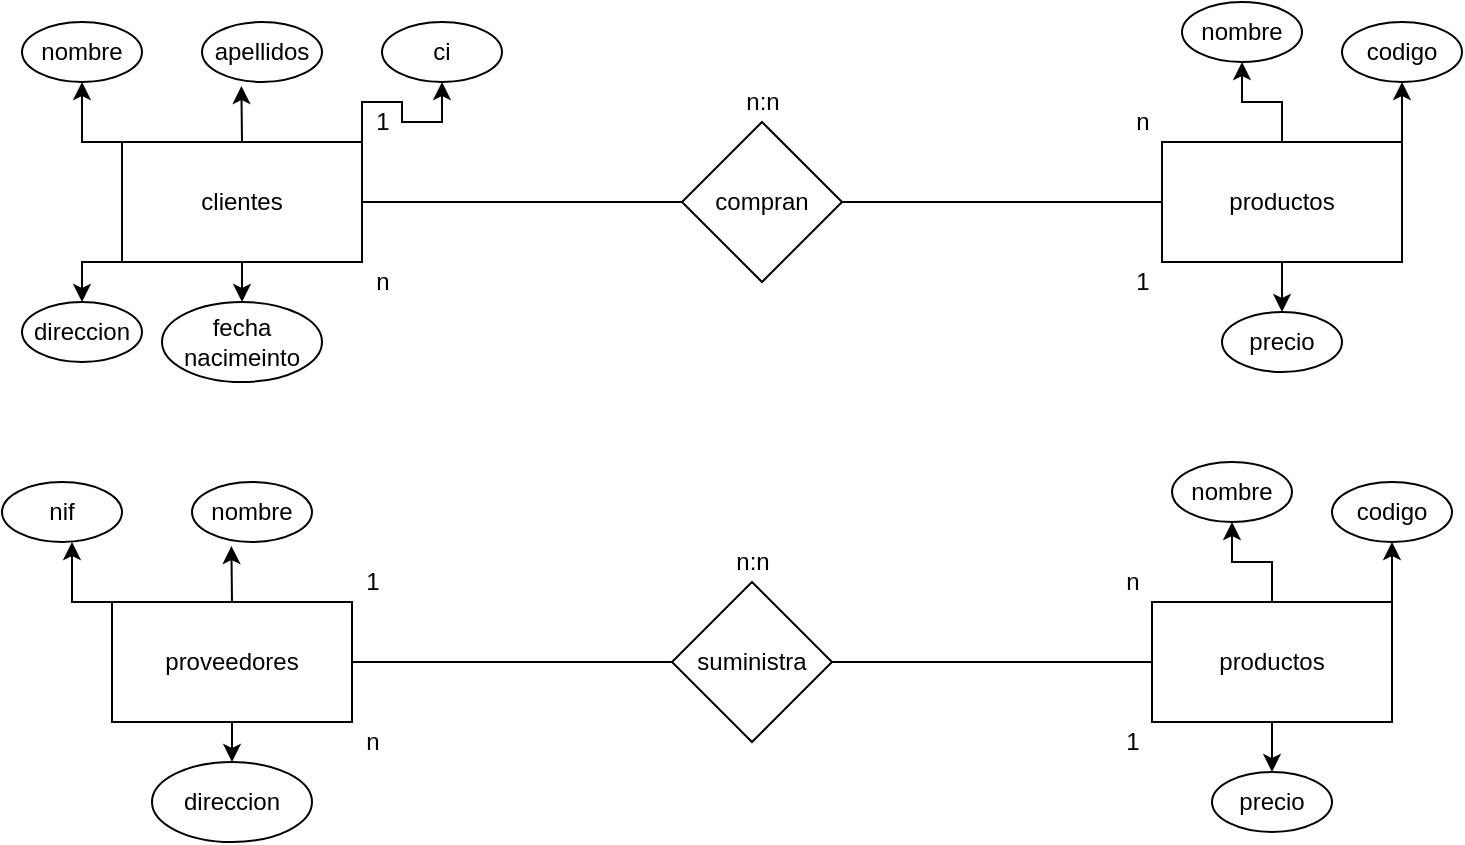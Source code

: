 <mxfile version="16.5.3" type="github">
  <diagram id="v9L-3eFqOb6WBXbbULfU" name="Page-1">
    <mxGraphModel dx="824" dy="927" grid="1" gridSize="10" guides="1" tooltips="1" connect="1" arrows="1" fold="1" page="1" pageScale="1" pageWidth="827" pageHeight="1169" math="0" shadow="0">
      <root>
        <mxCell id="0" />
        <mxCell id="1" parent="0" />
        <mxCell id="07mGFDLiJ6GKSLS7nXAo-1" value="compran" style="rhombus;whiteSpace=wrap;html=1;" parent="1" vertex="1">
          <mxGeometry x="340" y="150" width="80" height="80" as="geometry" />
        </mxCell>
        <mxCell id="07mGFDLiJ6GKSLS7nXAo-19" style="edgeStyle=orthogonalEdgeStyle;rounded=0;orthogonalLoop=1;jettySize=auto;html=1;exitX=0;exitY=0;exitDx=0;exitDy=0;entryX=0.5;entryY=1;entryDx=0;entryDy=0;" parent="1" source="07mGFDLiJ6GKSLS7nXAo-2" target="07mGFDLiJ6GKSLS7nXAo-17" edge="1">
          <mxGeometry relative="1" as="geometry" />
        </mxCell>
        <mxCell id="07mGFDLiJ6GKSLS7nXAo-20" style="edgeStyle=orthogonalEdgeStyle;rounded=0;orthogonalLoop=1;jettySize=auto;html=1;exitX=0.5;exitY=0;exitDx=0;exitDy=0;entryX=0.328;entryY=1.067;entryDx=0;entryDy=0;entryPerimeter=0;" parent="1" source="07mGFDLiJ6GKSLS7nXAo-2" target="07mGFDLiJ6GKSLS7nXAo-16" edge="1">
          <mxGeometry relative="1" as="geometry" />
        </mxCell>
        <mxCell id="07mGFDLiJ6GKSLS7nXAo-21" style="edgeStyle=orthogonalEdgeStyle;rounded=0;orthogonalLoop=1;jettySize=auto;html=1;exitX=1;exitY=0;exitDx=0;exitDy=0;entryX=0.5;entryY=1;entryDx=0;entryDy=0;" parent="1" source="07mGFDLiJ6GKSLS7nXAo-2" target="07mGFDLiJ6GKSLS7nXAo-15" edge="1">
          <mxGeometry relative="1" as="geometry" />
        </mxCell>
        <mxCell id="07mGFDLiJ6GKSLS7nXAo-22" style="edgeStyle=orthogonalEdgeStyle;rounded=0;orthogonalLoop=1;jettySize=auto;html=1;exitX=0.5;exitY=1;exitDx=0;exitDy=0;entryX=0.5;entryY=0;entryDx=0;entryDy=0;" parent="1" source="07mGFDLiJ6GKSLS7nXAo-2" target="07mGFDLiJ6GKSLS7nXAo-14" edge="1">
          <mxGeometry relative="1" as="geometry" />
        </mxCell>
        <mxCell id="07mGFDLiJ6GKSLS7nXAo-23" style="edgeStyle=orthogonalEdgeStyle;rounded=0;orthogonalLoop=1;jettySize=auto;html=1;exitX=0;exitY=1;exitDx=0;exitDy=0;entryX=0.5;entryY=0;entryDx=0;entryDy=0;" parent="1" source="07mGFDLiJ6GKSLS7nXAo-2" target="07mGFDLiJ6GKSLS7nXAo-13" edge="1">
          <mxGeometry relative="1" as="geometry" />
        </mxCell>
        <mxCell id="07mGFDLiJ6GKSLS7nXAo-2" value="clientes" style="rounded=0;whiteSpace=wrap;html=1;" parent="1" vertex="1">
          <mxGeometry x="60" y="160" width="120" height="60" as="geometry" />
        </mxCell>
        <mxCell id="07mGFDLiJ6GKSLS7nXAo-25" style="edgeStyle=orthogonalEdgeStyle;rounded=0;orthogonalLoop=1;jettySize=auto;html=1;exitX=1;exitY=0;exitDx=0;exitDy=0;entryX=0.5;entryY=1;entryDx=0;entryDy=0;" parent="1" source="07mGFDLiJ6GKSLS7nXAo-3" target="07mGFDLiJ6GKSLS7nXAo-11" edge="1">
          <mxGeometry relative="1" as="geometry" />
        </mxCell>
        <mxCell id="07mGFDLiJ6GKSLS7nXAo-27" style="edgeStyle=orthogonalEdgeStyle;rounded=0;orthogonalLoop=1;jettySize=auto;html=1;exitX=0.5;exitY=0;exitDx=0;exitDy=0;entryX=0.5;entryY=1;entryDx=0;entryDy=0;" parent="1" source="07mGFDLiJ6GKSLS7nXAo-3" target="07mGFDLiJ6GKSLS7nXAo-12" edge="1">
          <mxGeometry relative="1" as="geometry" />
        </mxCell>
        <mxCell id="07mGFDLiJ6GKSLS7nXAo-28" style="edgeStyle=orthogonalEdgeStyle;rounded=0;orthogonalLoop=1;jettySize=auto;html=1;exitX=0.5;exitY=1;exitDx=0;exitDy=0;entryX=0.5;entryY=0;entryDx=0;entryDy=0;" parent="1" source="07mGFDLiJ6GKSLS7nXAo-3" target="07mGFDLiJ6GKSLS7nXAo-24" edge="1">
          <mxGeometry relative="1" as="geometry" />
        </mxCell>
        <mxCell id="07mGFDLiJ6GKSLS7nXAo-3" value="productos" style="rounded=0;whiteSpace=wrap;html=1;" parent="1" vertex="1">
          <mxGeometry x="580" y="160" width="120" height="60" as="geometry" />
        </mxCell>
        <mxCell id="07mGFDLiJ6GKSLS7nXAo-4" value="" style="endArrow=none;html=1;rounded=0;exitX=1;exitY=0.5;exitDx=0;exitDy=0;entryX=0;entryY=0.5;entryDx=0;entryDy=0;" parent="1" source="07mGFDLiJ6GKSLS7nXAo-2" target="07mGFDLiJ6GKSLS7nXAo-1" edge="1">
          <mxGeometry width="50" height="50" relative="1" as="geometry">
            <mxPoint x="380" y="220" as="sourcePoint" />
            <mxPoint x="430" y="170" as="targetPoint" />
          </mxGeometry>
        </mxCell>
        <mxCell id="07mGFDLiJ6GKSLS7nXAo-5" value="" style="endArrow=none;html=1;rounded=0;entryX=0;entryY=0.5;entryDx=0;entryDy=0;exitX=1;exitY=0.5;exitDx=0;exitDy=0;" parent="1" source="07mGFDLiJ6GKSLS7nXAo-1" target="07mGFDLiJ6GKSLS7nXAo-3" edge="1">
          <mxGeometry width="50" height="50" relative="1" as="geometry">
            <mxPoint x="380" y="220" as="sourcePoint" />
            <mxPoint x="430" y="170" as="targetPoint" />
          </mxGeometry>
        </mxCell>
        <mxCell id="07mGFDLiJ6GKSLS7nXAo-6" value="1" style="text;html=1;align=center;verticalAlign=middle;resizable=0;points=[];autosize=1;strokeColor=none;fillColor=none;" parent="1" vertex="1">
          <mxGeometry x="180" y="140" width="20" height="20" as="geometry" />
        </mxCell>
        <mxCell id="07mGFDLiJ6GKSLS7nXAo-7" value="n" style="text;html=1;align=center;verticalAlign=middle;resizable=0;points=[];autosize=1;strokeColor=none;fillColor=none;" parent="1" vertex="1">
          <mxGeometry x="560" y="140" width="20" height="20" as="geometry" />
        </mxCell>
        <mxCell id="07mGFDLiJ6GKSLS7nXAo-8" value="1" style="text;html=1;align=center;verticalAlign=middle;resizable=0;points=[];autosize=1;strokeColor=none;fillColor=none;" parent="1" vertex="1">
          <mxGeometry x="560" y="220" width="20" height="20" as="geometry" />
        </mxCell>
        <mxCell id="07mGFDLiJ6GKSLS7nXAo-9" value="n" style="text;html=1;align=center;verticalAlign=middle;resizable=0;points=[];autosize=1;strokeColor=none;fillColor=none;" parent="1" vertex="1">
          <mxGeometry x="180" y="220" width="20" height="20" as="geometry" />
        </mxCell>
        <mxCell id="07mGFDLiJ6GKSLS7nXAo-10" value="n:n" style="text;html=1;align=center;verticalAlign=middle;resizable=0;points=[];autosize=1;strokeColor=none;fillColor=none;" parent="1" vertex="1">
          <mxGeometry x="365" y="130" width="30" height="20" as="geometry" />
        </mxCell>
        <mxCell id="07mGFDLiJ6GKSLS7nXAo-11" value="codigo" style="ellipse;whiteSpace=wrap;html=1;" parent="1" vertex="1">
          <mxGeometry x="670" y="100" width="60" height="30" as="geometry" />
        </mxCell>
        <mxCell id="07mGFDLiJ6GKSLS7nXAo-12" value="nombre" style="ellipse;whiteSpace=wrap;html=1;" parent="1" vertex="1">
          <mxGeometry x="590" y="90" width="60" height="30" as="geometry" />
        </mxCell>
        <mxCell id="07mGFDLiJ6GKSLS7nXAo-13" value="direccion" style="ellipse;whiteSpace=wrap;html=1;" parent="1" vertex="1">
          <mxGeometry x="10" y="240" width="60" height="30" as="geometry" />
        </mxCell>
        <mxCell id="07mGFDLiJ6GKSLS7nXAo-14" value="fecha nacimeinto" style="ellipse;whiteSpace=wrap;html=1;" parent="1" vertex="1">
          <mxGeometry x="80" y="240" width="80" height="40" as="geometry" />
        </mxCell>
        <mxCell id="07mGFDLiJ6GKSLS7nXAo-15" value="ci" style="ellipse;whiteSpace=wrap;html=1;" parent="1" vertex="1">
          <mxGeometry x="190" y="100" width="60" height="30" as="geometry" />
        </mxCell>
        <mxCell id="07mGFDLiJ6GKSLS7nXAo-16" value="apellidos" style="ellipse;whiteSpace=wrap;html=1;" parent="1" vertex="1">
          <mxGeometry x="100" y="100" width="60" height="30" as="geometry" />
        </mxCell>
        <mxCell id="07mGFDLiJ6GKSLS7nXAo-17" value="nombre" style="ellipse;whiteSpace=wrap;html=1;" parent="1" vertex="1">
          <mxGeometry x="10" y="100" width="60" height="30" as="geometry" />
        </mxCell>
        <mxCell id="07mGFDLiJ6GKSLS7nXAo-24" value="precio" style="ellipse;whiteSpace=wrap;html=1;" parent="1" vertex="1">
          <mxGeometry x="610" y="245" width="60" height="30" as="geometry" />
        </mxCell>
        <mxCell id="07mGFDLiJ6GKSLS7nXAo-39" value="suministra" style="rhombus;whiteSpace=wrap;html=1;" parent="1" vertex="1">
          <mxGeometry x="335" y="380" width="80" height="80" as="geometry" />
        </mxCell>
        <mxCell id="07mGFDLiJ6GKSLS7nXAo-40" style="edgeStyle=orthogonalEdgeStyle;rounded=0;orthogonalLoop=1;jettySize=auto;html=1;exitX=0;exitY=0;exitDx=0;exitDy=0;entryX=0.5;entryY=1;entryDx=0;entryDy=0;" parent="1" source="07mGFDLiJ6GKSLS7nXAo-45" edge="1">
          <mxGeometry relative="1" as="geometry">
            <mxPoint x="35.0" y="360" as="targetPoint" />
          </mxGeometry>
        </mxCell>
        <mxCell id="07mGFDLiJ6GKSLS7nXAo-41" style="edgeStyle=orthogonalEdgeStyle;rounded=0;orthogonalLoop=1;jettySize=auto;html=1;exitX=0.5;exitY=0;exitDx=0;exitDy=0;entryX=0.328;entryY=1.067;entryDx=0;entryDy=0;entryPerimeter=0;" parent="1" source="07mGFDLiJ6GKSLS7nXAo-45" target="07mGFDLiJ6GKSLS7nXAo-61" edge="1">
          <mxGeometry relative="1" as="geometry" />
        </mxCell>
        <mxCell id="07mGFDLiJ6GKSLS7nXAo-43" style="edgeStyle=orthogonalEdgeStyle;rounded=0;orthogonalLoop=1;jettySize=auto;html=1;exitX=0.5;exitY=1;exitDx=0;exitDy=0;entryX=0.5;entryY=0;entryDx=0;entryDy=0;" parent="1" source="07mGFDLiJ6GKSLS7nXAo-45" target="07mGFDLiJ6GKSLS7nXAo-59" edge="1">
          <mxGeometry relative="1" as="geometry" />
        </mxCell>
        <mxCell id="07mGFDLiJ6GKSLS7nXAo-45" value="proveedores" style="rounded=0;whiteSpace=wrap;html=1;" parent="1" vertex="1">
          <mxGeometry x="55" y="390" width="120" height="60" as="geometry" />
        </mxCell>
        <mxCell id="07mGFDLiJ6GKSLS7nXAo-46" style="edgeStyle=orthogonalEdgeStyle;rounded=0;orthogonalLoop=1;jettySize=auto;html=1;exitX=1;exitY=0;exitDx=0;exitDy=0;entryX=0.5;entryY=1;entryDx=0;entryDy=0;" parent="1" source="07mGFDLiJ6GKSLS7nXAo-49" target="07mGFDLiJ6GKSLS7nXAo-57" edge="1">
          <mxGeometry relative="1" as="geometry" />
        </mxCell>
        <mxCell id="07mGFDLiJ6GKSLS7nXAo-47" style="edgeStyle=orthogonalEdgeStyle;rounded=0;orthogonalLoop=1;jettySize=auto;html=1;exitX=0.5;exitY=0;exitDx=0;exitDy=0;entryX=0.5;entryY=1;entryDx=0;entryDy=0;" parent="1" source="07mGFDLiJ6GKSLS7nXAo-49" target="07mGFDLiJ6GKSLS7nXAo-58" edge="1">
          <mxGeometry relative="1" as="geometry" />
        </mxCell>
        <mxCell id="07mGFDLiJ6GKSLS7nXAo-48" style="edgeStyle=orthogonalEdgeStyle;rounded=0;orthogonalLoop=1;jettySize=auto;html=1;exitX=0.5;exitY=1;exitDx=0;exitDy=0;entryX=0.5;entryY=0;entryDx=0;entryDy=0;" parent="1" source="07mGFDLiJ6GKSLS7nXAo-49" target="07mGFDLiJ6GKSLS7nXAo-62" edge="1">
          <mxGeometry relative="1" as="geometry" />
        </mxCell>
        <mxCell id="07mGFDLiJ6GKSLS7nXAo-49" value="productos" style="rounded=0;whiteSpace=wrap;html=1;" parent="1" vertex="1">
          <mxGeometry x="575" y="390" width="120" height="60" as="geometry" />
        </mxCell>
        <mxCell id="07mGFDLiJ6GKSLS7nXAo-50" value="" style="endArrow=none;html=1;rounded=0;exitX=1;exitY=0.5;exitDx=0;exitDy=0;entryX=0;entryY=0.5;entryDx=0;entryDy=0;" parent="1" source="07mGFDLiJ6GKSLS7nXAo-45" target="07mGFDLiJ6GKSLS7nXAo-39" edge="1">
          <mxGeometry width="50" height="50" relative="1" as="geometry">
            <mxPoint x="375" y="450" as="sourcePoint" />
            <mxPoint x="425" y="400" as="targetPoint" />
          </mxGeometry>
        </mxCell>
        <mxCell id="07mGFDLiJ6GKSLS7nXAo-51" value="" style="endArrow=none;html=1;rounded=0;entryX=0;entryY=0.5;entryDx=0;entryDy=0;exitX=1;exitY=0.5;exitDx=0;exitDy=0;" parent="1" source="07mGFDLiJ6GKSLS7nXAo-39" target="07mGFDLiJ6GKSLS7nXAo-49" edge="1">
          <mxGeometry width="50" height="50" relative="1" as="geometry">
            <mxPoint x="375" y="450" as="sourcePoint" />
            <mxPoint x="425" y="400" as="targetPoint" />
          </mxGeometry>
        </mxCell>
        <mxCell id="07mGFDLiJ6GKSLS7nXAo-52" value="1" style="text;html=1;align=center;verticalAlign=middle;resizable=0;points=[];autosize=1;strokeColor=none;fillColor=none;" parent="1" vertex="1">
          <mxGeometry x="175" y="370" width="20" height="20" as="geometry" />
        </mxCell>
        <mxCell id="07mGFDLiJ6GKSLS7nXAo-53" value="n" style="text;html=1;align=center;verticalAlign=middle;resizable=0;points=[];autosize=1;strokeColor=none;fillColor=none;" parent="1" vertex="1">
          <mxGeometry x="555" y="370" width="20" height="20" as="geometry" />
        </mxCell>
        <mxCell id="07mGFDLiJ6GKSLS7nXAo-54" value="1" style="text;html=1;align=center;verticalAlign=middle;resizable=0;points=[];autosize=1;strokeColor=none;fillColor=none;" parent="1" vertex="1">
          <mxGeometry x="555" y="450" width="20" height="20" as="geometry" />
        </mxCell>
        <mxCell id="07mGFDLiJ6GKSLS7nXAo-55" value="n" style="text;html=1;align=center;verticalAlign=middle;resizable=0;points=[];autosize=1;strokeColor=none;fillColor=none;" parent="1" vertex="1">
          <mxGeometry x="175" y="450" width="20" height="20" as="geometry" />
        </mxCell>
        <mxCell id="07mGFDLiJ6GKSLS7nXAo-56" value="n:n" style="text;html=1;align=center;verticalAlign=middle;resizable=0;points=[];autosize=1;strokeColor=none;fillColor=none;" parent="1" vertex="1">
          <mxGeometry x="360" y="360" width="30" height="20" as="geometry" />
        </mxCell>
        <mxCell id="07mGFDLiJ6GKSLS7nXAo-57" value="codigo" style="ellipse;whiteSpace=wrap;html=1;" parent="1" vertex="1">
          <mxGeometry x="665" y="330" width="60" height="30" as="geometry" />
        </mxCell>
        <mxCell id="07mGFDLiJ6GKSLS7nXAo-58" value="nombre" style="ellipse;whiteSpace=wrap;html=1;" parent="1" vertex="1">
          <mxGeometry x="585" y="320" width="60" height="30" as="geometry" />
        </mxCell>
        <mxCell id="07mGFDLiJ6GKSLS7nXAo-59" value="direccion" style="ellipse;whiteSpace=wrap;html=1;" parent="1" vertex="1">
          <mxGeometry x="75" y="470" width="80" height="40" as="geometry" />
        </mxCell>
        <mxCell id="07mGFDLiJ6GKSLS7nXAo-61" value="nombre" style="ellipse;whiteSpace=wrap;html=1;" parent="1" vertex="1">
          <mxGeometry x="95" y="330" width="60" height="30" as="geometry" />
        </mxCell>
        <mxCell id="07mGFDLiJ6GKSLS7nXAo-62" value="precio" style="ellipse;whiteSpace=wrap;html=1;" parent="1" vertex="1">
          <mxGeometry x="605" y="475" width="60" height="30" as="geometry" />
        </mxCell>
        <mxCell id="J838ATrM45IginBf3DR1-1" value="nif" style="ellipse;whiteSpace=wrap;html=1;" vertex="1" parent="1">
          <mxGeometry y="330" width="60" height="30" as="geometry" />
        </mxCell>
      </root>
    </mxGraphModel>
  </diagram>
</mxfile>
